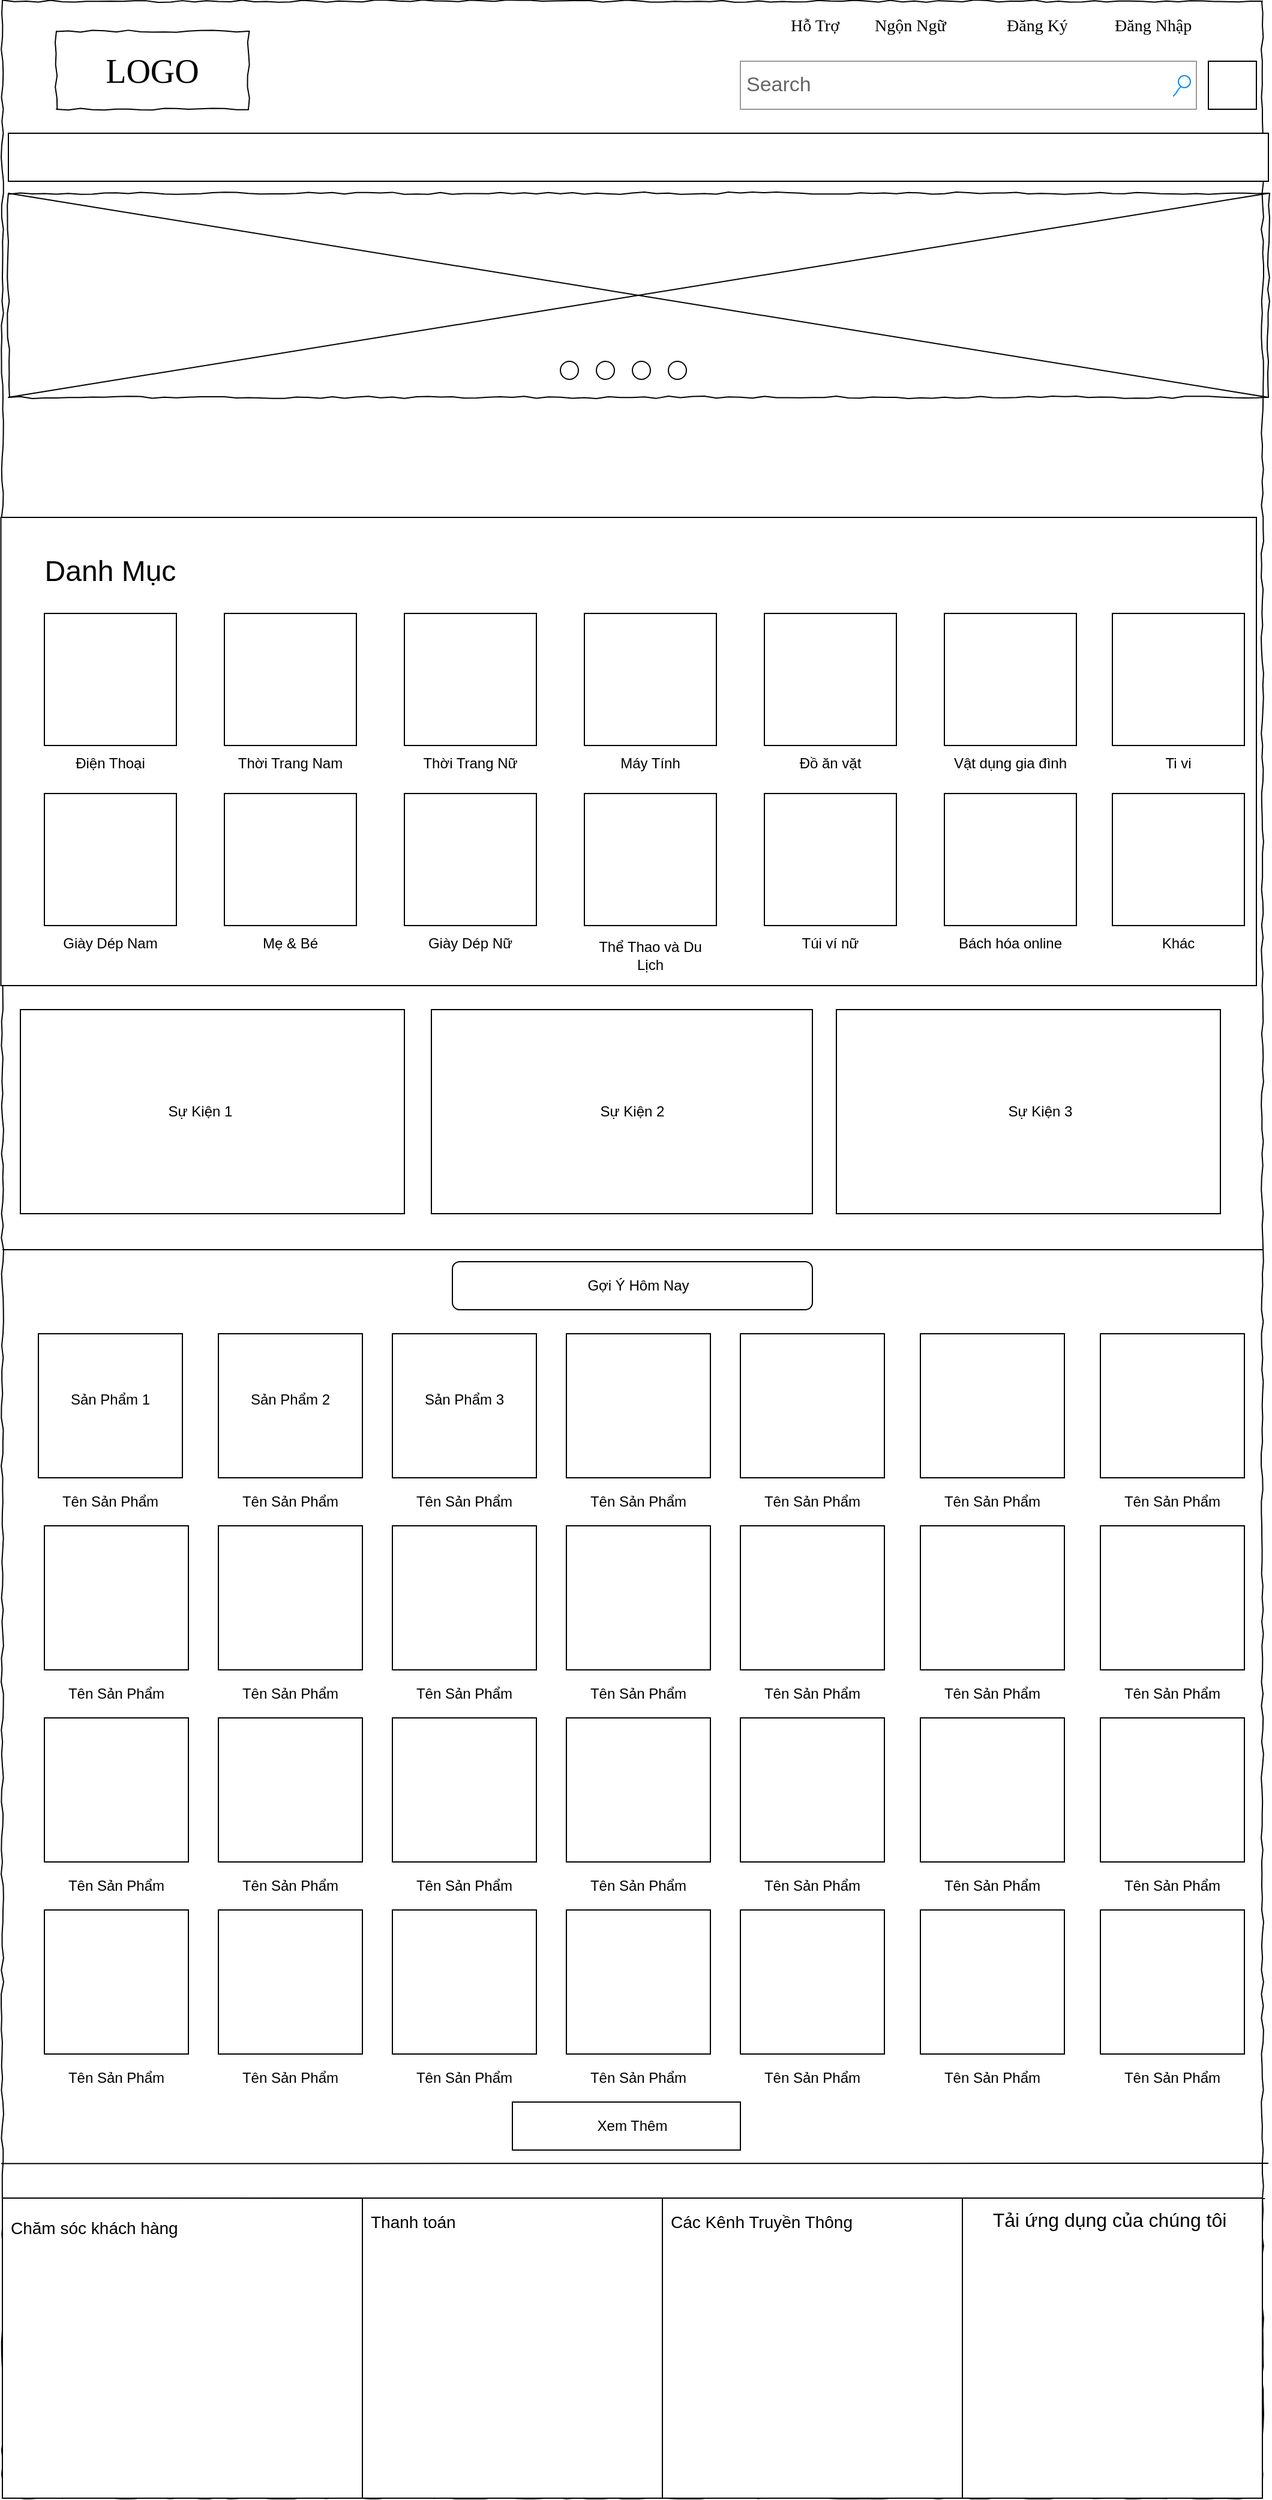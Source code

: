 <mxfile version="21.0.2" type="device" pages="2"><diagram name="Page-1" id="03018318-947c-dd8e-b7a3-06fadd420f32"><mxGraphModel dx="1290" dy="573" grid="1" gridSize="10" guides="1" tooltips="1" connect="1" arrows="1" fold="1" page="1" pageScale="1" pageWidth="1100" pageHeight="850" background="#ffffff" math="0" shadow="0"><root><mxCell id="0"/><mxCell id="1" parent="0"/><mxCell id="677b7b8949515195-1" value="" style="whiteSpace=wrap;html=1;rounded=0;shadow=0;labelBackgroundColor=none;strokeColor=#000000;strokeWidth=1;fillColor=none;fontFamily=Verdana;fontSize=12;fontColor=#000000;align=center;comic=1;" parent="1" vertex="1"><mxGeometry x="25" y="10" width="1050" height="2080" as="geometry"/></mxCell><mxCell id="677b7b8949515195-2" value="LOGO" style="whiteSpace=wrap;html=1;rounded=0;shadow=0;labelBackgroundColor=none;strokeWidth=1;fontFamily=Verdana;fontSize=28;align=center;comic=1;" parent="1" vertex="1"><mxGeometry x="70" y="35" width="160" height="65" as="geometry"/></mxCell><mxCell id="677b7b8949515195-3" value="Search" style="strokeWidth=1;shadow=0;dashed=0;align=center;html=1;shape=mxgraph.mockup.forms.searchBox;strokeColor=#999999;mainText=;strokeColor2=#008cff;fontColor=#666666;fontSize=17;align=left;spacingLeft=3;rounded=0;labelBackgroundColor=none;comic=1;" parent="1" vertex="1"><mxGeometry x="640" y="60" width="380" height="40" as="geometry"/></mxCell><mxCell id="677b7b8949515195-4" value="Hỗ Trợ" style="text;html=1;points=[];align=left;verticalAlign=top;spacingTop=-4;fontSize=14;fontFamily=Verdana" parent="1" vertex="1"><mxGeometry x="680" y="20" width="60" height="20" as="geometry"/></mxCell><mxCell id="677b7b8949515195-5" value="Ngộn Ngữ" style="text;html=1;points=[];align=left;verticalAlign=top;spacingTop=-4;fontSize=14;fontFamily=Verdana" parent="1" vertex="1"><mxGeometry x="750" y="20" width="60" height="20" as="geometry"/></mxCell><mxCell id="677b7b8949515195-6" value="Đăng Ký" style="text;html=1;points=[];align=left;verticalAlign=top;spacingTop=-4;fontSize=14;fontFamily=Verdana" parent="1" vertex="1"><mxGeometry x="860" y="20" width="60" height="20" as="geometry"/></mxCell><mxCell id="677b7b8949515195-7" value="Đăng Nhập" style="text;html=1;points=[];align=left;verticalAlign=top;spacingTop=-4;fontSize=14;fontFamily=Verdana" parent="1" vertex="1"><mxGeometry x="950" y="20" width="60" height="20" as="geometry"/></mxCell><mxCell id="677b7b8949515195-10" value="" style="whiteSpace=wrap;html=1;rounded=0;shadow=0;labelBackgroundColor=none;strokeWidth=1;fillColor=none;fontFamily=Verdana;fontSize=12;align=center;comic=1;" parent="1" vertex="1"><mxGeometry x="30" y="170" width="1050" height="170" as="geometry"/></mxCell><mxCell id="g1q3w64-jU0NvyDiO87t-1" value="" style="whiteSpace=wrap;html=1;aspect=fixed;" parent="1" vertex="1"><mxGeometry x="1030" y="60" width="40" height="40" as="geometry"/></mxCell><mxCell id="SFmnLcjhrchMb-Yt0P2V-2" value="" style="endArrow=none;html=1;rounded=0;entryX=1;entryY=0;entryDx=0;entryDy=0;exitX=0;exitY=1;exitDx=0;exitDy=0;" parent="1" source="677b7b8949515195-10" target="677b7b8949515195-10" edge="1"><mxGeometry width="50" height="50" relative="1" as="geometry"><mxPoint x="880" y="300" as="sourcePoint"/><mxPoint x="930" y="250" as="targetPoint"/></mxGeometry></mxCell><mxCell id="VxSMn-c2JtpYY6T7Zw0e-1" value="" style="endArrow=none;html=1;rounded=0;entryX=0;entryY=0;entryDx=0;entryDy=0;exitX=1;exitY=1;exitDx=0;exitDy=0;" parent="1" source="677b7b8949515195-10" target="677b7b8949515195-10" edge="1"><mxGeometry width="50" height="50" relative="1" as="geometry"><mxPoint x="520" y="420" as="sourcePoint"/><mxPoint x="570" y="370" as="targetPoint"/></mxGeometry></mxCell><mxCell id="VxSMn-c2JtpYY6T7Zw0e-3" value="" style="ellipse;whiteSpace=wrap;html=1;aspect=fixed;" parent="1" vertex="1"><mxGeometry x="490" y="310" width="15" height="15" as="geometry"/></mxCell><mxCell id="VxSMn-c2JtpYY6T7Zw0e-4" value="" style="ellipse;whiteSpace=wrap;html=1;aspect=fixed;" parent="1" vertex="1"><mxGeometry x="520" y="310" width="15" height="15" as="geometry"/></mxCell><mxCell id="VxSMn-c2JtpYY6T7Zw0e-5" value="" style="ellipse;whiteSpace=wrap;html=1;aspect=fixed;" parent="1" vertex="1"><mxGeometry x="550" y="310" width="15" height="15" as="geometry"/></mxCell><mxCell id="VxSMn-c2JtpYY6T7Zw0e-6" value="" style="ellipse;whiteSpace=wrap;html=1;aspect=fixed;" parent="1" vertex="1"><mxGeometry x="580" y="310" width="15" height="15" as="geometry"/></mxCell><mxCell id="VxSMn-c2JtpYY6T7Zw0e-10" value="" style="rounded=0;whiteSpace=wrap;html=1;" parent="1" vertex="1"><mxGeometry x="30" y="120" width="1050" height="40" as="geometry"/></mxCell><mxCell id="VxSMn-c2JtpYY6T7Zw0e-11" value="" style="rounded=0;whiteSpace=wrap;html=1;" parent="1" vertex="1"><mxGeometry x="23.75" y="440" width="1046.25" height="390" as="geometry"/></mxCell><mxCell id="VxSMn-c2JtpYY6T7Zw0e-12" value="&lt;font style=&quot;font-size: 24px;&quot;&gt;Danh Mục&lt;/font&gt;" style="text;html=1;strokeColor=none;fillColor=none;align=center;verticalAlign=middle;whiteSpace=wrap;rounded=0;" parent="1" vertex="1"><mxGeometry x="50" y="450" width="130" height="70" as="geometry"/></mxCell><mxCell id="VxSMn-c2JtpYY6T7Zw0e-13" value="" style="rounded=0;whiteSpace=wrap;html=1;" parent="1" vertex="1"><mxGeometry x="60" y="520" width="110" height="110" as="geometry"/></mxCell><mxCell id="VxSMn-c2JtpYY6T7Zw0e-14" value="" style="rounded=0;whiteSpace=wrap;html=1;" parent="1" vertex="1"><mxGeometry x="60" y="670" width="110" height="110" as="geometry"/></mxCell><mxCell id="VxSMn-c2JtpYY6T7Zw0e-16" value="" style="rounded=0;whiteSpace=wrap;html=1;" parent="1" vertex="1"><mxGeometry x="210" y="520" width="110" height="110" as="geometry"/></mxCell><mxCell id="VxSMn-c2JtpYY6T7Zw0e-17" value="" style="rounded=0;whiteSpace=wrap;html=1;" parent="1" vertex="1"><mxGeometry x="210" y="670" width="110" height="110" as="geometry"/></mxCell><mxCell id="VxSMn-c2JtpYY6T7Zw0e-18" value="" style="rounded=0;whiteSpace=wrap;html=1;" parent="1" vertex="1"><mxGeometry x="360" y="520" width="110" height="110" as="geometry"/></mxCell><mxCell id="VxSMn-c2JtpYY6T7Zw0e-19" value="" style="rounded=0;whiteSpace=wrap;html=1;" parent="1" vertex="1"><mxGeometry x="360" y="670" width="110" height="110" as="geometry"/></mxCell><mxCell id="VxSMn-c2JtpYY6T7Zw0e-21" value="" style="rounded=0;whiteSpace=wrap;html=1;" parent="1" vertex="1"><mxGeometry x="510" y="520" width="110" height="110" as="geometry"/></mxCell><mxCell id="VxSMn-c2JtpYY6T7Zw0e-22" value="" style="rounded=0;whiteSpace=wrap;html=1;" parent="1" vertex="1"><mxGeometry x="510" y="670" width="110" height="110" as="geometry"/></mxCell><mxCell id="VxSMn-c2JtpYY6T7Zw0e-23" value="" style="rounded=0;whiteSpace=wrap;html=1;" parent="1" vertex="1"><mxGeometry x="660" y="520" width="110" height="110" as="geometry"/></mxCell><mxCell id="VxSMn-c2JtpYY6T7Zw0e-24" value="" style="rounded=0;whiteSpace=wrap;html=1;" parent="1" vertex="1"><mxGeometry x="660" y="670" width="110" height="110" as="geometry"/></mxCell><mxCell id="VxSMn-c2JtpYY6T7Zw0e-26" value="" style="rounded=0;whiteSpace=wrap;html=1;" parent="1" vertex="1"><mxGeometry x="810" y="520" width="110" height="110" as="geometry"/></mxCell><mxCell id="VxSMn-c2JtpYY6T7Zw0e-27" value="" style="rounded=0;whiteSpace=wrap;html=1;" parent="1" vertex="1"><mxGeometry x="810" y="670" width="110" height="110" as="geometry"/></mxCell><mxCell id="VxSMn-c2JtpYY6T7Zw0e-28" value="" style="rounded=0;whiteSpace=wrap;html=1;" parent="1" vertex="1"><mxGeometry x="950" y="520" width="110" height="110" as="geometry"/></mxCell><mxCell id="VxSMn-c2JtpYY6T7Zw0e-29" value="" style="rounded=0;whiteSpace=wrap;html=1;" parent="1" vertex="1"><mxGeometry x="950" y="670" width="110" height="110" as="geometry"/></mxCell><mxCell id="6OW6_tt-y54TIq7-xc5k-1" value="Điện Thoại" style="text;html=1;strokeColor=none;fillColor=none;align=center;verticalAlign=middle;whiteSpace=wrap;rounded=0;" parent="1" vertex="1"><mxGeometry x="85" y="630" width="60" height="30" as="geometry"/></mxCell><mxCell id="6OW6_tt-y54TIq7-xc5k-2" value="Thời Trang Nam" style="text;html=1;strokeColor=none;fillColor=none;align=center;verticalAlign=middle;whiteSpace=wrap;rounded=0;" parent="1" vertex="1"><mxGeometry x="210" y="630" width="110" height="30" as="geometry"/></mxCell><mxCell id="6OW6_tt-y54TIq7-xc5k-3" value="Thời Trang Nữ" style="text;html=1;strokeColor=none;fillColor=none;align=center;verticalAlign=middle;whiteSpace=wrap;rounded=0;" parent="1" vertex="1"><mxGeometry x="360" y="630" width="110" height="30" as="geometry"/></mxCell><mxCell id="6OW6_tt-y54TIq7-xc5k-4" value="Máy Tính" style="text;html=1;strokeColor=none;fillColor=none;align=center;verticalAlign=middle;whiteSpace=wrap;rounded=0;" parent="1" vertex="1"><mxGeometry x="510" y="630" width="110" height="30" as="geometry"/></mxCell><mxCell id="6OW6_tt-y54TIq7-xc5k-5" value="Đồ ăn vặt" style="text;html=1;strokeColor=none;fillColor=none;align=center;verticalAlign=middle;whiteSpace=wrap;rounded=0;" parent="1" vertex="1"><mxGeometry x="660" y="630" width="110" height="30" as="geometry"/></mxCell><mxCell id="6OW6_tt-y54TIq7-xc5k-6" value="Vật dụng gia đình" style="text;html=1;strokeColor=none;fillColor=none;align=center;verticalAlign=middle;whiteSpace=wrap;rounded=0;" parent="1" vertex="1"><mxGeometry x="810" y="630" width="110" height="30" as="geometry"/></mxCell><mxCell id="6OW6_tt-y54TIq7-xc5k-8" value="Ti vi" style="text;html=1;strokeColor=none;fillColor=none;align=center;verticalAlign=middle;whiteSpace=wrap;rounded=0;" parent="1" vertex="1"><mxGeometry x="950" y="630" width="110" height="30" as="geometry"/></mxCell><mxCell id="6OW6_tt-y54TIq7-xc5k-9" value="Giày Dép Nam" style="text;html=1;strokeColor=none;fillColor=none;align=center;verticalAlign=middle;whiteSpace=wrap;rounded=0;" parent="1" vertex="1"><mxGeometry x="60" y="780" width="110" height="30" as="geometry"/></mxCell><mxCell id="6OW6_tt-y54TIq7-xc5k-10" value="Mẹ &amp;amp; Bé" style="text;html=1;strokeColor=none;fillColor=none;align=center;verticalAlign=middle;whiteSpace=wrap;rounded=0;" parent="1" vertex="1"><mxGeometry x="210" y="780" width="110" height="30" as="geometry"/></mxCell><mxCell id="6OW6_tt-y54TIq7-xc5k-11" value="Giày Dép Nữ" style="text;html=1;strokeColor=none;fillColor=none;align=center;verticalAlign=middle;whiteSpace=wrap;rounded=0;" parent="1" vertex="1"><mxGeometry x="360" y="780" width="110" height="30" as="geometry"/></mxCell><mxCell id="6OW6_tt-y54TIq7-xc5k-12" value="Thể Thao và Du Lịch" style="text;html=1;strokeColor=none;fillColor=none;align=center;verticalAlign=middle;whiteSpace=wrap;rounded=0;" parent="1" vertex="1"><mxGeometry x="510" y="790" width="110" height="30" as="geometry"/></mxCell><mxCell id="6OW6_tt-y54TIq7-xc5k-13" value="Túi ví nữ" style="text;html=1;strokeColor=none;fillColor=none;align=center;verticalAlign=middle;whiteSpace=wrap;rounded=0;" parent="1" vertex="1"><mxGeometry x="660" y="780" width="110" height="30" as="geometry"/></mxCell><mxCell id="6OW6_tt-y54TIq7-xc5k-14" value="Khác" style="text;html=1;strokeColor=none;fillColor=none;align=center;verticalAlign=middle;whiteSpace=wrap;rounded=0;" parent="1" vertex="1"><mxGeometry x="950" y="780" width="110" height="30" as="geometry"/></mxCell><mxCell id="6OW6_tt-y54TIq7-xc5k-16" value="Bách hóa online" style="text;html=1;strokeColor=none;fillColor=none;align=center;verticalAlign=middle;whiteSpace=wrap;rounded=0;" parent="1" vertex="1"><mxGeometry x="810" y="780" width="110" height="30" as="geometry"/></mxCell><mxCell id="6OW6_tt-y54TIq7-xc5k-18" value="" style="rounded=1;whiteSpace=wrap;html=1;" parent="1" vertex="1"><mxGeometry x="400" y="1060" width="300" height="40" as="geometry"/></mxCell><mxCell id="6OW6_tt-y54TIq7-xc5k-17" value="Gợi Ý Hôm Nay" style="text;html=1;strokeColor=none;fillColor=none;align=center;verticalAlign=middle;whiteSpace=wrap;rounded=0;" parent="1" vertex="1"><mxGeometry x="405" y="1060" width="300" height="40" as="geometry"/></mxCell><mxCell id="6OW6_tt-y54TIq7-xc5k-21" value="" style="rounded=0;whiteSpace=wrap;html=1;" parent="1" vertex="1"><mxGeometry x="40" y="850" width="320" height="170" as="geometry"/></mxCell><mxCell id="6OW6_tt-y54TIq7-xc5k-22" value="" style="rounded=0;whiteSpace=wrap;html=1;" parent="1" vertex="1"><mxGeometry x="382.5" y="850" width="317.5" height="170" as="geometry"/></mxCell><mxCell id="6OW6_tt-y54TIq7-xc5k-23" value="" style="rounded=0;whiteSpace=wrap;html=1;" parent="1" vertex="1"><mxGeometry x="720" y="850" width="320" height="170" as="geometry"/></mxCell><mxCell id="6OW6_tt-y54TIq7-xc5k-24" value="Sự Kiện 1" style="text;html=1;strokeColor=none;fillColor=none;align=center;verticalAlign=middle;whiteSpace=wrap;rounded=0;" parent="1" vertex="1"><mxGeometry x="160" y="920" width="60" height="30" as="geometry"/></mxCell><mxCell id="6OW6_tt-y54TIq7-xc5k-25" value="Sự Kiện 2" style="text;html=1;strokeColor=none;fillColor=none;align=center;verticalAlign=middle;whiteSpace=wrap;rounded=0;" parent="1" vertex="1"><mxGeometry x="520" y="920" width="60" height="30" as="geometry"/></mxCell><mxCell id="6OW6_tt-y54TIq7-xc5k-26" value="Sự Kiện 3" style="text;html=1;strokeColor=none;fillColor=none;align=center;verticalAlign=middle;whiteSpace=wrap;rounded=0;" parent="1" vertex="1"><mxGeometry x="860" y="920" width="60" height="30" as="geometry"/></mxCell><mxCell id="6OW6_tt-y54TIq7-xc5k-27" value="" style="whiteSpace=wrap;html=1;aspect=fixed;" parent="1" vertex="1"><mxGeometry x="55" y="1120" width="120" height="120" as="geometry"/></mxCell><mxCell id="6OW6_tt-y54TIq7-xc5k-28" value="" style="endArrow=none;html=1;rounded=0;exitX=0;exitY=0.5;exitDx=0;exitDy=0;entryX=1;entryY=0.5;entryDx=0;entryDy=0;" parent="1" source="677b7b8949515195-1" target="677b7b8949515195-1" edge="1"><mxGeometry width="50" height="50" relative="1" as="geometry"><mxPoint x="360" y="1150" as="sourcePoint"/><mxPoint x="410" y="1100" as="targetPoint"/></mxGeometry></mxCell><mxCell id="6OW6_tt-y54TIq7-xc5k-31" value="" style="whiteSpace=wrap;html=1;aspect=fixed;" parent="1" vertex="1"><mxGeometry x="205" y="1120" width="120" height="120" as="geometry"/></mxCell><mxCell id="6OW6_tt-y54TIq7-xc5k-32" value="" style="whiteSpace=wrap;html=1;aspect=fixed;" parent="1" vertex="1"><mxGeometry x="350" y="1120" width="120" height="120" as="geometry"/></mxCell><mxCell id="6OW6_tt-y54TIq7-xc5k-33" value="" style="whiteSpace=wrap;html=1;aspect=fixed;" parent="1" vertex="1"><mxGeometry x="495" y="1120" width="120" height="120" as="geometry"/></mxCell><mxCell id="6OW6_tt-y54TIq7-xc5k-34" value="" style="whiteSpace=wrap;html=1;aspect=fixed;" parent="1" vertex="1"><mxGeometry x="640" y="1120" width="120" height="120" as="geometry"/></mxCell><mxCell id="6OW6_tt-y54TIq7-xc5k-35" value="" style="whiteSpace=wrap;html=1;aspect=fixed;" parent="1" vertex="1"><mxGeometry x="790" y="1120" width="120" height="120" as="geometry"/></mxCell><mxCell id="6OW6_tt-y54TIq7-xc5k-36" value="" style="whiteSpace=wrap;html=1;aspect=fixed;" parent="1" vertex="1"><mxGeometry x="940" y="1120" width="120" height="120" as="geometry"/></mxCell><mxCell id="6OW6_tt-y54TIq7-xc5k-37" value="" style="whiteSpace=wrap;html=1;aspect=fixed;" parent="1" vertex="1"><mxGeometry x="60" y="1280" width="120" height="120" as="geometry"/></mxCell><mxCell id="6OW6_tt-y54TIq7-xc5k-38" value="" style="whiteSpace=wrap;html=1;aspect=fixed;" parent="1" vertex="1"><mxGeometry x="205" y="1280" width="120" height="120" as="geometry"/></mxCell><mxCell id="6OW6_tt-y54TIq7-xc5k-39" value="" style="whiteSpace=wrap;html=1;aspect=fixed;" parent="1" vertex="1"><mxGeometry x="350" y="1280" width="120" height="120" as="geometry"/></mxCell><mxCell id="6OW6_tt-y54TIq7-xc5k-40" value="" style="whiteSpace=wrap;html=1;aspect=fixed;" parent="1" vertex="1"><mxGeometry x="495" y="1280" width="120" height="120" as="geometry"/></mxCell><mxCell id="6OW6_tt-y54TIq7-xc5k-41" value="" style="whiteSpace=wrap;html=1;aspect=fixed;" parent="1" vertex="1"><mxGeometry x="640" y="1280" width="120" height="120" as="geometry"/></mxCell><mxCell id="6OW6_tt-y54TIq7-xc5k-42" value="" style="whiteSpace=wrap;html=1;aspect=fixed;" parent="1" vertex="1"><mxGeometry x="790" y="1280" width="120" height="120" as="geometry"/></mxCell><mxCell id="6OW6_tt-y54TIq7-xc5k-43" value="" style="whiteSpace=wrap;html=1;aspect=fixed;" parent="1" vertex="1"><mxGeometry x="940" y="1280" width="120" height="120" as="geometry"/></mxCell><mxCell id="6OW6_tt-y54TIq7-xc5k-44" value="Sản Phẩm 1" style="text;html=1;strokeColor=none;fillColor=none;align=center;verticalAlign=middle;whiteSpace=wrap;rounded=0;" parent="1" vertex="1"><mxGeometry x="55" y="1160" width="120" height="30" as="geometry"/></mxCell><mxCell id="6OW6_tt-y54TIq7-xc5k-45" value="Sản Phẩm 2" style="text;html=1;strokeColor=none;fillColor=none;align=center;verticalAlign=middle;whiteSpace=wrap;rounded=0;" parent="1" vertex="1"><mxGeometry x="210" y="1160" width="110" height="30" as="geometry"/></mxCell><mxCell id="6OW6_tt-y54TIq7-xc5k-46" value="Sản Phẩm 3" style="text;html=1;strokeColor=none;fillColor=none;align=center;verticalAlign=middle;whiteSpace=wrap;rounded=0;" parent="1" vertex="1"><mxGeometry x="350" y="1160" width="120" height="30" as="geometry"/></mxCell><mxCell id="6OW6_tt-y54TIq7-xc5k-47" value="" style="whiteSpace=wrap;html=1;aspect=fixed;" parent="1" vertex="1"><mxGeometry x="60" y="1440" width="120" height="120" as="geometry"/></mxCell><mxCell id="6OW6_tt-y54TIq7-xc5k-48" value="" style="whiteSpace=wrap;html=1;aspect=fixed;" parent="1" vertex="1"><mxGeometry x="60" y="1600" width="120" height="120" as="geometry"/></mxCell><mxCell id="6OW6_tt-y54TIq7-xc5k-49" value="" style="whiteSpace=wrap;html=1;aspect=fixed;" parent="1" vertex="1"><mxGeometry x="205" y="1440" width="120" height="120" as="geometry"/></mxCell><mxCell id="6OW6_tt-y54TIq7-xc5k-50" value="" style="whiteSpace=wrap;html=1;aspect=fixed;" parent="1" vertex="1"><mxGeometry x="350" y="1440" width="120" height="120" as="geometry"/></mxCell><mxCell id="6OW6_tt-y54TIq7-xc5k-51" value="" style="whiteSpace=wrap;html=1;aspect=fixed;" parent="1" vertex="1"><mxGeometry x="495" y="1440" width="120" height="120" as="geometry"/></mxCell><mxCell id="6OW6_tt-y54TIq7-xc5k-52" value="" style="whiteSpace=wrap;html=1;aspect=fixed;" parent="1" vertex="1"><mxGeometry x="640" y="1440" width="120" height="120" as="geometry"/></mxCell><mxCell id="6OW6_tt-y54TIq7-xc5k-53" value="" style="whiteSpace=wrap;html=1;aspect=fixed;" parent="1" vertex="1"><mxGeometry x="790" y="1440" width="120" height="120" as="geometry"/></mxCell><mxCell id="6OW6_tt-y54TIq7-xc5k-55" value="" style="whiteSpace=wrap;html=1;aspect=fixed;" parent="1" vertex="1"><mxGeometry x="940" y="1440" width="120" height="120" as="geometry"/></mxCell><mxCell id="6OW6_tt-y54TIq7-xc5k-57" value="" style="whiteSpace=wrap;html=1;aspect=fixed;" parent="1" vertex="1"><mxGeometry x="205" y="1600" width="120" height="120" as="geometry"/></mxCell><mxCell id="6OW6_tt-y54TIq7-xc5k-58" value="" style="whiteSpace=wrap;html=1;aspect=fixed;" parent="1" vertex="1"><mxGeometry x="350" y="1600" width="120" height="120" as="geometry"/></mxCell><mxCell id="6OW6_tt-y54TIq7-xc5k-59" value="" style="whiteSpace=wrap;html=1;aspect=fixed;" parent="1" vertex="1"><mxGeometry x="495" y="1600" width="120" height="120" as="geometry"/></mxCell><mxCell id="6OW6_tt-y54TIq7-xc5k-60" value="" style="whiteSpace=wrap;html=1;aspect=fixed;" parent="1" vertex="1"><mxGeometry x="640" y="1600" width="120" height="120" as="geometry"/></mxCell><mxCell id="6OW6_tt-y54TIq7-xc5k-61" value="" style="whiteSpace=wrap;html=1;aspect=fixed;" parent="1" vertex="1"><mxGeometry x="790" y="1600" width="120" height="120" as="geometry"/></mxCell><mxCell id="6OW6_tt-y54TIq7-xc5k-62" value="" style="whiteSpace=wrap;html=1;aspect=fixed;" parent="1" vertex="1"><mxGeometry x="940" y="1600" width="120" height="120" as="geometry"/></mxCell><mxCell id="6OW6_tt-y54TIq7-xc5k-63" value="Tên Sản Phẩm" style="text;html=1;strokeColor=none;fillColor=none;align=center;verticalAlign=middle;whiteSpace=wrap;rounded=0;" parent="1" vertex="1"><mxGeometry x="60" y="1720" width="120" height="40" as="geometry"/></mxCell><mxCell id="6OW6_tt-y54TIq7-xc5k-64" value="Tên Sản Phẩm" style="text;html=1;strokeColor=none;fillColor=none;align=center;verticalAlign=middle;whiteSpace=wrap;rounded=0;" parent="1" vertex="1"><mxGeometry x="205" y="1720" width="120" height="40" as="geometry"/></mxCell><mxCell id="6OW6_tt-y54TIq7-xc5k-65" value="Tên Sản Phẩm" style="text;html=1;strokeColor=none;fillColor=none;align=center;verticalAlign=middle;whiteSpace=wrap;rounded=0;" parent="1" vertex="1"><mxGeometry x="350" y="1720" width="120" height="40" as="geometry"/></mxCell><mxCell id="6OW6_tt-y54TIq7-xc5k-66" value="Tên Sản Phẩm" style="text;html=1;strokeColor=none;fillColor=none;align=center;verticalAlign=middle;whiteSpace=wrap;rounded=0;" parent="1" vertex="1"><mxGeometry x="495" y="1720" width="120" height="40" as="geometry"/></mxCell><mxCell id="6OW6_tt-y54TIq7-xc5k-67" value="Tên Sản Phẩm" style="text;html=1;strokeColor=none;fillColor=none;align=center;verticalAlign=middle;whiteSpace=wrap;rounded=0;" parent="1" vertex="1"><mxGeometry x="640" y="1720" width="120" height="40" as="geometry"/></mxCell><mxCell id="6OW6_tt-y54TIq7-xc5k-68" value="Tên Sản Phẩm" style="text;html=1;strokeColor=none;fillColor=none;align=center;verticalAlign=middle;whiteSpace=wrap;rounded=0;" parent="1" vertex="1"><mxGeometry x="790" y="1720" width="120" height="40" as="geometry"/></mxCell><mxCell id="6OW6_tt-y54TIq7-xc5k-69" value="Tên Sản Phẩm" style="text;html=1;strokeColor=none;fillColor=none;align=center;verticalAlign=middle;whiteSpace=wrap;rounded=0;" parent="1" vertex="1"><mxGeometry x="940" y="1720" width="120" height="40" as="geometry"/></mxCell><mxCell id="6OW6_tt-y54TIq7-xc5k-70" value="Tên Sản Phẩm" style="text;html=1;strokeColor=none;fillColor=none;align=center;verticalAlign=middle;whiteSpace=wrap;rounded=0;" parent="1" vertex="1"><mxGeometry x="60" y="1560" width="120" height="40" as="geometry"/></mxCell><mxCell id="6OW6_tt-y54TIq7-xc5k-71" value="Tên Sản Phẩm" style="text;html=1;strokeColor=none;fillColor=none;align=center;verticalAlign=middle;whiteSpace=wrap;rounded=0;" parent="1" vertex="1"><mxGeometry x="205" y="1560" width="120" height="40" as="geometry"/></mxCell><mxCell id="6OW6_tt-y54TIq7-xc5k-72" value="Tên Sản Phẩm" style="text;html=1;strokeColor=none;fillColor=none;align=center;verticalAlign=middle;whiteSpace=wrap;rounded=0;" parent="1" vertex="1"><mxGeometry x="350" y="1560" width="120" height="40" as="geometry"/></mxCell><mxCell id="6OW6_tt-y54TIq7-xc5k-73" value="Tên Sản Phẩm" style="text;html=1;strokeColor=none;fillColor=none;align=center;verticalAlign=middle;whiteSpace=wrap;rounded=0;" parent="1" vertex="1"><mxGeometry x="495" y="1560" width="120" height="40" as="geometry"/></mxCell><mxCell id="6OW6_tt-y54TIq7-xc5k-74" value="Tên Sản Phẩm" style="text;html=1;strokeColor=none;fillColor=none;align=center;verticalAlign=middle;whiteSpace=wrap;rounded=0;" parent="1" vertex="1"><mxGeometry x="640" y="1560" width="120" height="40" as="geometry"/></mxCell><mxCell id="6OW6_tt-y54TIq7-xc5k-75" value="Tên Sản Phẩm" style="text;html=1;strokeColor=none;fillColor=none;align=center;verticalAlign=middle;whiteSpace=wrap;rounded=0;" parent="1" vertex="1"><mxGeometry x="790" y="1560" width="120" height="40" as="geometry"/></mxCell><mxCell id="6OW6_tt-y54TIq7-xc5k-76" value="Tên Sản Phẩm" style="text;html=1;strokeColor=none;fillColor=none;align=center;verticalAlign=middle;whiteSpace=wrap;rounded=0;" parent="1" vertex="1"><mxGeometry x="940" y="1560" width="120" height="40" as="geometry"/></mxCell><mxCell id="6OW6_tt-y54TIq7-xc5k-77" value="Tên Sản Phẩm" style="text;html=1;strokeColor=none;fillColor=none;align=center;verticalAlign=middle;whiteSpace=wrap;rounded=0;" parent="1" vertex="1"><mxGeometry x="60" y="1400" width="120" height="40" as="geometry"/></mxCell><mxCell id="6OW6_tt-y54TIq7-xc5k-78" value="Tên Sản Phẩm" style="text;html=1;strokeColor=none;fillColor=none;align=center;verticalAlign=middle;whiteSpace=wrap;rounded=0;" parent="1" vertex="1"><mxGeometry x="205" y="1400" width="120" height="40" as="geometry"/></mxCell><mxCell id="6OW6_tt-y54TIq7-xc5k-79" value="Tên Sản Phẩm" style="text;html=1;strokeColor=none;fillColor=none;align=center;verticalAlign=middle;whiteSpace=wrap;rounded=0;" parent="1" vertex="1"><mxGeometry x="350" y="1400" width="120" height="40" as="geometry"/></mxCell><mxCell id="6OW6_tt-y54TIq7-xc5k-80" value="Tên Sản Phẩm" style="text;html=1;strokeColor=none;fillColor=none;align=center;verticalAlign=middle;whiteSpace=wrap;rounded=0;" parent="1" vertex="1"><mxGeometry x="495" y="1400" width="120" height="40" as="geometry"/></mxCell><mxCell id="6OW6_tt-y54TIq7-xc5k-81" value="Tên Sản Phẩm" style="text;html=1;strokeColor=none;fillColor=none;align=center;verticalAlign=middle;whiteSpace=wrap;rounded=0;" parent="1" vertex="1"><mxGeometry x="640" y="1400" width="120" height="40" as="geometry"/></mxCell><mxCell id="6OW6_tt-y54TIq7-xc5k-82" value="Tên Sản Phẩm" style="text;html=1;strokeColor=none;fillColor=none;align=center;verticalAlign=middle;whiteSpace=wrap;rounded=0;" parent="1" vertex="1"><mxGeometry x="790" y="1400" width="120" height="40" as="geometry"/></mxCell><mxCell id="6OW6_tt-y54TIq7-xc5k-83" value="Tên Sản Phẩm" style="text;html=1;strokeColor=none;fillColor=none;align=center;verticalAlign=middle;whiteSpace=wrap;rounded=0;" parent="1" vertex="1"><mxGeometry x="940" y="1400" width="120" height="40" as="geometry"/></mxCell><mxCell id="6OW6_tt-y54TIq7-xc5k-84" value="Tên Sản Phẩm" style="text;html=1;strokeColor=none;fillColor=none;align=center;verticalAlign=middle;whiteSpace=wrap;rounded=0;" parent="1" vertex="1"><mxGeometry x="55" y="1240" width="120" height="40" as="geometry"/></mxCell><mxCell id="6OW6_tt-y54TIq7-xc5k-86" value="Tên Sản Phẩm" style="text;html=1;strokeColor=none;fillColor=none;align=center;verticalAlign=middle;whiteSpace=wrap;rounded=0;" parent="1" vertex="1"><mxGeometry x="205" y="1240" width="120" height="40" as="geometry"/></mxCell><mxCell id="6OW6_tt-y54TIq7-xc5k-87" value="Tên Sản Phẩm" style="text;html=1;strokeColor=none;fillColor=none;align=center;verticalAlign=middle;whiteSpace=wrap;rounded=0;" parent="1" vertex="1"><mxGeometry x="350" y="1240" width="120" height="40" as="geometry"/></mxCell><mxCell id="6OW6_tt-y54TIq7-xc5k-88" value="Tên Sản Phẩm" style="text;html=1;strokeColor=none;fillColor=none;align=center;verticalAlign=middle;whiteSpace=wrap;rounded=0;" parent="1" vertex="1"><mxGeometry x="495" y="1240" width="120" height="40" as="geometry"/></mxCell><mxCell id="6OW6_tt-y54TIq7-xc5k-89" value="Tên Sản Phẩm" style="text;html=1;strokeColor=none;fillColor=none;align=center;verticalAlign=middle;whiteSpace=wrap;rounded=0;" parent="1" vertex="1"><mxGeometry x="640" y="1240" width="120" height="40" as="geometry"/></mxCell><mxCell id="6OW6_tt-y54TIq7-xc5k-90" value="Tên Sản Phẩm" style="text;html=1;strokeColor=none;fillColor=none;align=center;verticalAlign=middle;whiteSpace=wrap;rounded=0;" parent="1" vertex="1"><mxGeometry x="790" y="1240" width="120" height="40" as="geometry"/></mxCell><mxCell id="6OW6_tt-y54TIq7-xc5k-91" value="Tên Sản Phẩm" style="text;html=1;strokeColor=none;fillColor=none;align=center;verticalAlign=middle;whiteSpace=wrap;rounded=0;" parent="1" vertex="1"><mxGeometry x="940" y="1240" width="120" height="40" as="geometry"/></mxCell><mxCell id="6OW6_tt-y54TIq7-xc5k-92" value="" style="rounded=0;whiteSpace=wrap;html=1;" parent="1" vertex="1"><mxGeometry x="450" y="1760" width="190" height="40" as="geometry"/></mxCell><mxCell id="6OW6_tt-y54TIq7-xc5k-93" value="Xem Thêm" style="text;html=1;strokeColor=none;fillColor=none;align=center;verticalAlign=middle;whiteSpace=wrap;rounded=0;" parent="1" vertex="1"><mxGeometry x="490" y="1760" width="120" height="40" as="geometry"/></mxCell><mxCell id="6OW6_tt-y54TIq7-xc5k-94" value="" style="endArrow=none;html=1;rounded=0;exitX=-0.001;exitY=0.866;exitDx=0;exitDy=0;exitPerimeter=0;" parent="1" source="677b7b8949515195-1" edge="1"><mxGeometry width="50" height="50" relative="1" as="geometry"><mxPoint x="240" y="1900" as="sourcePoint"/><mxPoint x="1080" y="1811" as="targetPoint"/></mxGeometry></mxCell><mxCell id="6OW6_tt-y54TIq7-xc5k-95" value="" style="rounded=0;whiteSpace=wrap;html=1;" parent="1" vertex="1"><mxGeometry x="25" y="1840" width="305" height="250" as="geometry"/></mxCell><mxCell id="6OW6_tt-y54TIq7-xc5k-96" value="" style="endArrow=none;html=1;rounded=0;exitX=0;exitY=0;exitDx=0;exitDy=0;entryX=1.002;entryY=0.88;entryDx=0;entryDy=0;entryPerimeter=0;" parent="1" source="6OW6_tt-y54TIq7-xc5k-95" target="677b7b8949515195-1" edge="1"><mxGeometry width="50" height="50" relative="1" as="geometry"><mxPoint x="390" y="1890" as="sourcePoint"/><mxPoint x="440" y="1840" as="targetPoint"/></mxGeometry></mxCell><mxCell id="6OW6_tt-y54TIq7-xc5k-98" value="" style="rounded=0;whiteSpace=wrap;html=1;" parent="1" vertex="1"><mxGeometry x="325" y="1840" width="250" height="250" as="geometry"/></mxCell><mxCell id="6OW6_tt-y54TIq7-xc5k-99" value="" style="rounded=0;whiteSpace=wrap;html=1;" parent="1" vertex="1"><mxGeometry x="575" y="1840" width="250" height="250" as="geometry"/></mxCell><mxCell id="6OW6_tt-y54TIq7-xc5k-100" value="" style="rounded=0;whiteSpace=wrap;html=1;" parent="1" vertex="1"><mxGeometry x="825" y="1840" width="250" height="250" as="geometry"/></mxCell><mxCell id="6OW6_tt-y54TIq7-xc5k-101" value="&lt;font style=&quot;font-size: 14px;&quot;&gt;Chăm sóc khách hàng&lt;/font&gt;" style="text;html=1;strokeColor=none;fillColor=none;align=left;verticalAlign=middle;whiteSpace=wrap;rounded=0;" parent="1" vertex="1"><mxGeometry x="30" y="1840" width="240" height="50" as="geometry"/></mxCell><mxCell id="6OW6_tt-y54TIq7-xc5k-102" value="&lt;font style=&quot;font-size: 14px;&quot;&gt;Thanh toán&lt;/font&gt;" style="text;html=1;strokeColor=none;fillColor=none;align=left;verticalAlign=middle;whiteSpace=wrap;rounded=0;" parent="1" vertex="1"><mxGeometry x="330" y="1840" width="250" height="40" as="geometry"/></mxCell><mxCell id="6OW6_tt-y54TIq7-xc5k-103" value="&lt;font style=&quot;font-size: 14px;&quot;&gt;Các Kênh Truyền Thông&lt;/font&gt;" style="text;html=1;strokeColor=none;fillColor=none;align=left;verticalAlign=middle;whiteSpace=wrap;rounded=0;" parent="1" vertex="1"><mxGeometry x="580" y="1840" width="245" height="40" as="geometry"/></mxCell><mxCell id="6OW6_tt-y54TIq7-xc5k-104" value="&lt;font size=&quot;3&quot;&gt;Tải ứng dụng của chúng tôi&amp;nbsp;&lt;/font&gt;" style="text;html=1;strokeColor=none;fillColor=none;align=center;verticalAlign=middle;whiteSpace=wrap;rounded=0;" parent="1" vertex="1"><mxGeometry x="820" y="1840" width="260" height="35" as="geometry"/></mxCell></root></mxGraphModel></diagram><diagram id="fIeVfPGltv7nxu22LRfs" name="Trang-2"><mxGraphModel dx="2117" dy="573" grid="1" gridSize="10" guides="1" tooltips="1" connect="1" arrows="1" fold="1" page="1" pageScale="1" pageWidth="827" pageHeight="1169" math="0" shadow="0"><root><mxCell id="0"/><mxCell id="1" parent="0"/><mxCell id="yQXeU-OcKcsWE8Pyi4Hf-1" value="" style="whiteSpace=wrap;html=1;rounded=0;shadow=0;labelBackgroundColor=none;strokeColor=#000000;strokeWidth=1;fillColor=none;fontFamily=Verdana;fontSize=12;fontColor=#000000;align=center;comic=1;" parent="1" vertex="1"><mxGeometry x="-80" y="10" width="840" height="1670" as="geometry"/></mxCell><mxCell id="ySP1gJPPlAfWQJV6N588-1" value="" style="rounded=1;whiteSpace=wrap;html=1;" vertex="1" parent="1"><mxGeometry x="190" y="790" width="300" height="40" as="geometry"/></mxCell><mxCell id="ecS5xybb1mIk37sXavSU-1" value="LOGO" style="whiteSpace=wrap;html=1;rounded=0;shadow=0;labelBackgroundColor=none;strokeWidth=1;fontFamily=Verdana;fontSize=28;align=center;comic=1;" parent="1" vertex="1"><mxGeometry x="-40" y="20" width="120" height="50" as="geometry"/></mxCell><mxCell id="_32djJcg5mxq3-KlpyOM-1" value="Hỗ Trợ" style="text;html=1;points=[];align=left;verticalAlign=top;spacingTop=-4;fontSize=14;fontFamily=Verdana" parent="1" vertex="1"><mxGeometry x="384" y="20" width="60" height="20" as="geometry"/></mxCell><mxCell id="MxwPOzJQg8uo4eBTrbPQ-1" value="Ngộn Ngữ" style="text;html=1;points=[];align=left;verticalAlign=top;spacingTop=-4;fontSize=14;fontFamily=Verdana" parent="1" vertex="1"><mxGeometry x="470" y="20" width="60" height="20" as="geometry"/></mxCell><mxCell id="kj1RzK7Sycpvdmk9F55M-1" value="Đăng Ký" style="text;html=1;points=[];align=left;verticalAlign=top;spacingTop=-4;fontSize=14;fontFamily=Verdana" parent="1" vertex="1"><mxGeometry x="580" y="20" width="60" height="20" as="geometry"/></mxCell><mxCell id="B-k6JBIi_XJPF_3qHdsb-1" value="Đăng Nhập" style="text;html=1;points=[];align=left;verticalAlign=top;spacingTop=-4;fontSize=14;fontFamily=Verdana" parent="1" vertex="1"><mxGeometry x="670" y="20" width="60" height="20" as="geometry"/></mxCell><mxCell id="mwFND008aXtSW46uRO9z-1" value="Search" style="strokeWidth=1;shadow=0;dashed=0;align=center;html=1;shape=mxgraph.mockup.forms.searchBox;strokeColor=#999999;mainText=;strokeColor2=#008cff;fontColor=#666666;fontSize=17;align=left;spacingLeft=3;rounded=0;labelBackgroundColor=none;comic=1;" parent="1" vertex="1"><mxGeometry x="390" y="50" width="290" height="40" as="geometry"/></mxCell><mxCell id="pLAcuUb9GEsGSXw59OUy-1" value="" style="whiteSpace=wrap;html=1;aspect=fixed;" parent="1" vertex="1"><mxGeometry x="690" y="50" width="40" height="40" as="geometry"/></mxCell><mxCell id="wgWsbDKo4ua8XCacJQDP-1" value="" style="rounded=0;whiteSpace=wrap;html=1;" parent="1" vertex="1"><mxGeometry x="-80" y="110" width="840" height="40" as="geometry"/></mxCell><mxCell id="uOIqgoFE8H94n7dPw8ue-1" value="" style="whiteSpace=wrap;html=1;rounded=0;shadow=0;labelBackgroundColor=none;strokeWidth=1;fillColor=none;fontFamily=Verdana;fontSize=12;align=center;comic=1;" parent="1" vertex="1"><mxGeometry x="-80" y="150" width="840" height="180" as="geometry"/></mxCell><mxCell id="uOIqgoFE8H94n7dPw8ue-2" value="" style="endArrow=none;html=1;rounded=0;exitX=0.008;exitY=1.008;exitDx=0;exitDy=0;exitPerimeter=0;entryX=1;entryY=0;entryDx=0;entryDy=0;" parent="1" source="uOIqgoFE8H94n7dPw8ue-1" target="uOIqgoFE8H94n7dPw8ue-1" edge="1"><mxGeometry width="50" height="50" relative="1" as="geometry"><mxPoint x="60" y="300" as="sourcePoint"/><mxPoint x="110" y="250" as="targetPoint"/></mxGeometry></mxCell><mxCell id="uOIqgoFE8H94n7dPw8ue-3" value="" style="endArrow=none;html=1;rounded=0;entryX=0;entryY=0;entryDx=0;entryDy=0;exitX=1;exitY=1;exitDx=0;exitDy=0;" parent="1" source="uOIqgoFE8H94n7dPw8ue-1" target="uOIqgoFE8H94n7dPw8ue-1" edge="1"><mxGeometry width="50" height="50" relative="1" as="geometry"><mxPoint x="-30" y="270" as="sourcePoint"/><mxPoint x="20" y="220" as="targetPoint"/></mxGeometry></mxCell><mxCell id="uOIqgoFE8H94n7dPw8ue-4" value="" style="ellipse;whiteSpace=wrap;html=1;aspect=fixed;" parent="1" vertex="1"><mxGeometry x="290" y="310" width="10" height="10" as="geometry"/></mxCell><mxCell id="uOIqgoFE8H94n7dPw8ue-6" value="" style="ellipse;whiteSpace=wrap;html=1;aspect=fixed;" parent="1" vertex="1"><mxGeometry x="320" y="310" width="10" height="10" as="geometry"/></mxCell><mxCell id="uOIqgoFE8H94n7dPw8ue-7" value="" style="ellipse;whiteSpace=wrap;html=1;aspect=fixed;" parent="1" vertex="1"><mxGeometry x="350" y="310" width="10" height="10" as="geometry"/></mxCell><mxCell id="uOIqgoFE8H94n7dPw8ue-8" value="" style="ellipse;whiteSpace=wrap;html=1;aspect=fixed;" parent="1" vertex="1"><mxGeometry x="374" y="310" width="10" height="10" as="geometry"/></mxCell><mxCell id="FDv6CifeCV_BBcsmsWNT-1" value="" style="rounded=0;whiteSpace=wrap;html=1;" parent="1" vertex="1"><mxGeometry x="-80" y="350" width="840" height="190" as="geometry"/></mxCell><mxCell id="nho3GVFfhhR5SV7N7uXP-1" value="&lt;font style=&quot;font-size: 24px;&quot;&gt;Danh Mục&lt;/font&gt;" style="text;html=1;strokeColor=none;fillColor=none;align=center;verticalAlign=middle;whiteSpace=wrap;rounded=0;" parent="1" vertex="1"><mxGeometry x="-80" y="350" width="150" height="30" as="geometry"/></mxCell><mxCell id="mLqgg0ds27W8MlwlSmoH-1" value="" style="rounded=0;whiteSpace=wrap;html=1;" parent="1" vertex="1"><mxGeometry x="-40" y="390" width="110" height="110" as="geometry"/></mxCell><mxCell id="2qc1ph0dkx0xCDoeh5ih-1" value="" style="rounded=0;whiteSpace=wrap;html=1;" parent="1" vertex="1"><mxGeometry x="110" y="390" width="110" height="110" as="geometry"/></mxCell><mxCell id="Fw9Z5GMXJmMTylTA6nEx-1" value="" style="rounded=0;whiteSpace=wrap;html=1;" parent="1" vertex="1"><mxGeometry x="264" y="390" width="110" height="110" as="geometry"/></mxCell><mxCell id="Fw9Z5GMXJmMTylTA6nEx-2" value="" style="rounded=0;whiteSpace=wrap;html=1;" parent="1" vertex="1"><mxGeometry x="420" y="390" width="110" height="110" as="geometry"/></mxCell><mxCell id="Fw9Z5GMXJmMTylTA6nEx-3" value="" style="rounded=0;whiteSpace=wrap;html=1;" parent="1" vertex="1"><mxGeometry x="580" y="390" width="110" height="110" as="geometry"/></mxCell><mxCell id="wVw2bngcJhIdj9dR0Em7-1" value="Điện Thoại" style="text;html=1;strokeColor=none;fillColor=none;align=center;verticalAlign=middle;whiteSpace=wrap;rounded=0;" parent="1" vertex="1"><mxGeometry x="-40" y="500" width="110" height="30" as="geometry"/></mxCell><mxCell id="tFIf21jnVNJrheoM2ZZ4-1" value="Thời Trang Nam" style="text;html=1;strokeColor=none;fillColor=none;align=center;verticalAlign=middle;whiteSpace=wrap;rounded=0;" parent="1" vertex="1"><mxGeometry x="110" y="500" width="110" height="30" as="geometry"/></mxCell><mxCell id="VA2JHLYhtSlVjjFZYyuw-1" value="Thời Trang Nữ" style="text;html=1;strokeColor=none;fillColor=none;align=center;verticalAlign=middle;whiteSpace=wrap;rounded=0;" parent="1" vertex="1"><mxGeometry x="264" y="500" width="110" height="30" as="geometry"/></mxCell><mxCell id="VA2JHLYhtSlVjjFZYyuw-2" value="Máy Tính" style="text;html=1;strokeColor=none;fillColor=none;align=center;verticalAlign=middle;whiteSpace=wrap;rounded=0;" parent="1" vertex="1"><mxGeometry x="420" y="500" width="110" height="30" as="geometry"/></mxCell><mxCell id="-zAmU6BAlSS8rLnBplp9-2" value="Đồ ăn vặt" style="text;html=1;strokeColor=none;fillColor=none;align=center;verticalAlign=middle;whiteSpace=wrap;rounded=0;" parent="1" vertex="1"><mxGeometry x="580" y="500" width="110" height="30" as="geometry"/></mxCell><mxCell id="J3VhlG2nZuwhbZPu1RzV-1" value="" style="rounded=0;whiteSpace=wrap;html=1;" parent="1" vertex="1"><mxGeometry x="-56" y="560" width="796" height="200" as="geometry"/></mxCell><mxCell id="7kwYnotGGp2hQXLi7u2t-1" value="Sự Kiện 1" style="text;html=1;strokeColor=none;fillColor=none;align=center;verticalAlign=middle;whiteSpace=wrap;rounded=0;" parent="1" vertex="1"><mxGeometry x="310" y="645" width="60" height="30" as="geometry"/></mxCell><mxCell id="7kwYnotGGp2hQXLi7u2t-4" value="" style="ellipse;whiteSpace=wrap;html=1;aspect=fixed;" parent="1" vertex="1"><mxGeometry x="295" y="740" width="10" height="10" as="geometry"/></mxCell><mxCell id="7kwYnotGGp2hQXLi7u2t-5" value="" style="ellipse;whiteSpace=wrap;html=1;aspect=fixed;" parent="1" vertex="1"><mxGeometry x="320" y="740" width="10" height="10" as="geometry"/></mxCell><mxCell id="7kwYnotGGp2hQXLi7u2t-6" value="" style="ellipse;whiteSpace=wrap;html=1;aspect=fixed;" parent="1" vertex="1"><mxGeometry x="350" y="740" width="10" height="10" as="geometry"/></mxCell><mxCell id="7kwYnotGGp2hQXLi7u2t-8" value="" style="ellipse;whiteSpace=wrap;html=1;aspect=fixed;" parent="1" vertex="1"><mxGeometry x="374" y="740" width="10" height="10" as="geometry"/></mxCell><mxCell id="rAVkNIRu9kR--NGt8npf-1" value="Gợi Ý Hôm Nay" style="text;html=1;strokeColor=none;fillColor=none;align=center;verticalAlign=middle;whiteSpace=wrap;rounded=0;" vertex="1" parent="1"><mxGeometry x="192" y="790" width="300" height="40" as="geometry"/></mxCell><mxCell id="NaVD46FBFQ-bGuNrbOgE-1" value="" style="whiteSpace=wrap;html=1;aspect=fixed;" vertex="1" parent="1"><mxGeometry x="-50" y="860" width="120" height="120" as="geometry"/></mxCell><mxCell id="BFLMDTmNyA74Edxdp7PZ-1" value="" style="endArrow=none;html=1;rounded=0;exitX=0;exitY=0.5;exitDx=0;exitDy=0;" edge="1" parent="1"><mxGeometry width="50" height="50" relative="1" as="geometry"><mxPoint x="-78" y="780" as="sourcePoint"/><mxPoint x="762" y="781" as="targetPoint"/></mxGeometry></mxCell><mxCell id="BFLMDTmNyA74Edxdp7PZ-2" value="" style="whiteSpace=wrap;html=1;aspect=fixed;" vertex="1" parent="1"><mxGeometry x="105" y="860" width="120" height="120" as="geometry"/></mxCell><mxCell id="BFLMDTmNyA74Edxdp7PZ-4" value="" style="whiteSpace=wrap;html=1;aspect=fixed;" vertex="1" parent="1"><mxGeometry x="259" y="860" width="120" height="120" as="geometry"/></mxCell><mxCell id="BFLMDTmNyA74Edxdp7PZ-5" value="" style="whiteSpace=wrap;html=1;aspect=fixed;" vertex="1" parent="1"><mxGeometry x="415" y="860" width="120" height="120" as="geometry"/></mxCell><mxCell id="BFLMDTmNyA74Edxdp7PZ-6" value="" style="whiteSpace=wrap;html=1;aspect=fixed;" vertex="1" parent="1"><mxGeometry x="580" y="860" width="120" height="120" as="geometry"/></mxCell><mxCell id="BFLMDTmNyA74Edxdp7PZ-7" value="" style="whiteSpace=wrap;html=1;aspect=fixed;" vertex="1" parent="1"><mxGeometry x="-50" y="1020" width="120" height="120" as="geometry"/></mxCell><mxCell id="BFLMDTmNyA74Edxdp7PZ-8" value="" style="whiteSpace=wrap;html=1;aspect=fixed;" vertex="1" parent="1"><mxGeometry x="105" y="1020" width="120" height="120" as="geometry"/></mxCell><mxCell id="BFLMDTmNyA74Edxdp7PZ-9" value="" style="whiteSpace=wrap;html=1;aspect=fixed;" vertex="1" parent="1"><mxGeometry x="259" y="1020" width="120" height="120" as="geometry"/></mxCell><mxCell id="BFLMDTmNyA74Edxdp7PZ-10" value="" style="whiteSpace=wrap;html=1;aspect=fixed;" vertex="1" parent="1"><mxGeometry x="415" y="1020" width="120" height="120" as="geometry"/></mxCell><mxCell id="BFLMDTmNyA74Edxdp7PZ-11" value="" style="whiteSpace=wrap;html=1;aspect=fixed;" vertex="1" parent="1"><mxGeometry x="575" y="1020" width="120" height="120" as="geometry"/></mxCell><mxCell id="X5UtwMtz5aIYG8q9VXeI-1" value="Tên Sản Phẩm" style="text;html=1;strokeColor=none;fillColor=none;align=center;verticalAlign=middle;whiteSpace=wrap;rounded=0;" vertex="1" parent="1"><mxGeometry x="-50" y="980" width="120" height="40" as="geometry"/></mxCell><mxCell id="X5UtwMtz5aIYG8q9VXeI-2" value="Tên Sản Phẩm" style="text;html=1;strokeColor=none;fillColor=none;align=center;verticalAlign=middle;whiteSpace=wrap;rounded=0;" vertex="1" parent="1"><mxGeometry x="-50" y="1140" width="120" height="40" as="geometry"/></mxCell><mxCell id="X5UtwMtz5aIYG8q9VXeI-3" value="Tên Sản Phẩm" style="text;html=1;strokeColor=none;fillColor=none;align=center;verticalAlign=middle;whiteSpace=wrap;rounded=0;" vertex="1" parent="1"><mxGeometry x="105" y="980" width="120" height="40" as="geometry"/></mxCell><mxCell id="X5UtwMtz5aIYG8q9VXeI-4" value="Tên Sản Phẩm" style="text;html=1;strokeColor=none;fillColor=none;align=center;verticalAlign=middle;whiteSpace=wrap;rounded=0;" vertex="1" parent="1"><mxGeometry x="105" y="1140" width="120" height="40" as="geometry"/></mxCell><mxCell id="X5UtwMtz5aIYG8q9VXeI-5" value="Tên Sản Phẩm" style="text;html=1;strokeColor=none;fillColor=none;align=center;verticalAlign=middle;whiteSpace=wrap;rounded=0;" vertex="1" parent="1"><mxGeometry x="259" y="980" width="120" height="40" as="geometry"/></mxCell><mxCell id="X5UtwMtz5aIYG8q9VXeI-6" value="Tên Sản Phẩm" style="text;html=1;strokeColor=none;fillColor=none;align=center;verticalAlign=middle;whiteSpace=wrap;rounded=0;" vertex="1" parent="1"><mxGeometry x="259" y="1140" width="120" height="40" as="geometry"/></mxCell><mxCell id="X5UtwMtz5aIYG8q9VXeI-7" value="Tên Sản Phẩm" style="text;html=1;strokeColor=none;fillColor=none;align=center;verticalAlign=middle;whiteSpace=wrap;rounded=0;" vertex="1" parent="1"><mxGeometry x="415" y="980" width="120" height="40" as="geometry"/></mxCell><mxCell id="X5UtwMtz5aIYG8q9VXeI-8" value="Tên Sản Phẩm" style="text;html=1;strokeColor=none;fillColor=none;align=center;verticalAlign=middle;whiteSpace=wrap;rounded=0;" vertex="1" parent="1"><mxGeometry x="580" y="980" width="120" height="40" as="geometry"/></mxCell><mxCell id="X5UtwMtz5aIYG8q9VXeI-9" value="Tên Sản Phẩm" style="text;html=1;strokeColor=none;fillColor=none;align=center;verticalAlign=middle;whiteSpace=wrap;rounded=0;" vertex="1" parent="1"><mxGeometry x="575" y="1140" width="120" height="40" as="geometry"/></mxCell><mxCell id="X5UtwMtz5aIYG8q9VXeI-10" value="Tên Sản Phẩm" style="text;html=1;strokeColor=none;fillColor=none;align=center;verticalAlign=middle;whiteSpace=wrap;rounded=0;" vertex="1" parent="1"><mxGeometry x="415" y="1140" width="120" height="40" as="geometry"/></mxCell><mxCell id="hK3LaA_-zym-LmjXVIxE-1" value="" style="whiteSpace=wrap;html=1;aspect=fixed;" vertex="1" parent="1"><mxGeometry x="-50" y="1180" width="120" height="120" as="geometry"/></mxCell><mxCell id="hK3LaA_-zym-LmjXVIxE-2" value="" style="whiteSpace=wrap;html=1;aspect=fixed;" vertex="1" parent="1"><mxGeometry x="105" y="1180" width="120" height="120" as="geometry"/></mxCell><mxCell id="hK3LaA_-zym-LmjXVIxE-3" value="" style="whiteSpace=wrap;html=1;aspect=fixed;" vertex="1" parent="1"><mxGeometry x="259" y="1180" width="120" height="120" as="geometry"/></mxCell><mxCell id="hK3LaA_-zym-LmjXVIxE-4" value="" style="whiteSpace=wrap;html=1;aspect=fixed;" vertex="1" parent="1"><mxGeometry x="415" y="1180" width="120" height="120" as="geometry"/></mxCell><mxCell id="hK3LaA_-zym-LmjXVIxE-5" value="" style="whiteSpace=wrap;html=1;aspect=fixed;" vertex="1" parent="1"><mxGeometry x="575" y="1180" width="120" height="120" as="geometry"/></mxCell><mxCell id="hK3LaA_-zym-LmjXVIxE-6" value="Tên Sản Phẩm" style="text;html=1;strokeColor=none;fillColor=none;align=center;verticalAlign=middle;whiteSpace=wrap;rounded=0;" vertex="1" parent="1"><mxGeometry x="-50" y="1300" width="120" height="40" as="geometry"/></mxCell><mxCell id="hK3LaA_-zym-LmjXVIxE-7" value="Tên Sản Phẩm" style="text;html=1;strokeColor=none;fillColor=none;align=center;verticalAlign=middle;whiteSpace=wrap;rounded=0;" vertex="1" parent="1"><mxGeometry x="105" y="1300" width="120" height="40" as="geometry"/></mxCell><mxCell id="hK3LaA_-zym-LmjXVIxE-8" value="Tên Sản Phẩm" style="text;html=1;strokeColor=none;fillColor=none;align=center;verticalAlign=middle;whiteSpace=wrap;rounded=0;" vertex="1" parent="1"><mxGeometry x="259" y="1300" width="120" height="40" as="geometry"/></mxCell><mxCell id="hK3LaA_-zym-LmjXVIxE-9" value="Tên Sản Phẩm" style="text;html=1;strokeColor=none;fillColor=none;align=center;verticalAlign=middle;whiteSpace=wrap;rounded=0;" vertex="1" parent="1"><mxGeometry x="414" y="1300" width="120" height="40" as="geometry"/></mxCell><mxCell id="hK3LaA_-zym-LmjXVIxE-10" value="Tên Sản Phẩm" style="text;html=1;strokeColor=none;fillColor=none;align=center;verticalAlign=middle;whiteSpace=wrap;rounded=0;" vertex="1" parent="1"><mxGeometry x="575" y="1300" width="120" height="40" as="geometry"/></mxCell><mxCell id="1bmzGvZ6UNGEhB00iOjb-1" value="" style="rounded=0;whiteSpace=wrap;html=1;" vertex="1" parent="1"><mxGeometry x="224" y="1360" width="190" height="40" as="geometry"/></mxCell><mxCell id="5uesTw7qkDtbf6mNmuI3-1" value="Xem Thêm" style="text;html=1;strokeColor=none;fillColor=none;align=center;verticalAlign=middle;whiteSpace=wrap;rounded=0;" vertex="1" parent="1"><mxGeometry x="259" y="1360" width="120" height="40" as="geometry"/></mxCell><mxCell id="3KT0pZnyrdsjRpplAMHD-1" value="" style="endArrow=none;html=1;rounded=0;exitX=-0.001;exitY=0.866;exitDx=0;exitDy=0;exitPerimeter=0;" edge="1" parent="1"><mxGeometry width="50" height="50" relative="1" as="geometry"><mxPoint x="-80" y="1420" as="sourcePoint"/><mxPoint x="760" y="1420" as="targetPoint"/></mxGeometry></mxCell><mxCell id="VceGLHOPIKQM-tnSUFZa-1" value="" style="rounded=0;whiteSpace=wrap;html=1;" vertex="1" parent="1"><mxGeometry x="510" y="1420" width="250" height="260" as="geometry"/></mxCell><mxCell id="VceGLHOPIKQM-tnSUFZa-2" value="" style="rounded=0;whiteSpace=wrap;html=1;" vertex="1" parent="1"><mxGeometry x="-80" y="1420" width="250" height="260" as="geometry"/></mxCell><mxCell id="VceGLHOPIKQM-tnSUFZa-3" value="" style="rounded=0;whiteSpace=wrap;html=1;" vertex="1" parent="1"><mxGeometry x="164" y="1420" width="346" height="260" as="geometry"/></mxCell><mxCell id="7zhYjHB_Jl7RNr9CVTkI-1" value="&lt;font style=&quot;font-size: 14px;&quot;&gt;Chăm sóc khách hàng&lt;/font&gt;" style="text;html=1;strokeColor=none;fillColor=none;align=left;verticalAlign=middle;whiteSpace=wrap;rounded=0;" vertex="1" parent="1"><mxGeometry x="-80" y="1420" width="240" height="50" as="geometry"/></mxCell><mxCell id="HAOhqa3K0qSiAUn0gHcY-1" value="&lt;font style=&quot;font-size: 14px;&quot;&gt;Thanh toán&lt;/font&gt;" style="text;html=1;strokeColor=none;fillColor=none;align=left;verticalAlign=middle;whiteSpace=wrap;rounded=0;" vertex="1" parent="1"><mxGeometry x="165" y="1425" width="345" height="40" as="geometry"/></mxCell><mxCell id="Ax1rUI05Bg8z5r-p7J6N-1" value="&lt;font style=&quot;font-size: 14px;&quot;&gt;Các Kênh Truyền Thông&lt;/font&gt;" style="text;html=1;strokeColor=none;fillColor=none;align=left;verticalAlign=middle;whiteSpace=wrap;rounded=0;" vertex="1" parent="1"><mxGeometry x="510" y="1425" width="245" height="40" as="geometry"/></mxCell></root></mxGraphModel></diagram></mxfile>